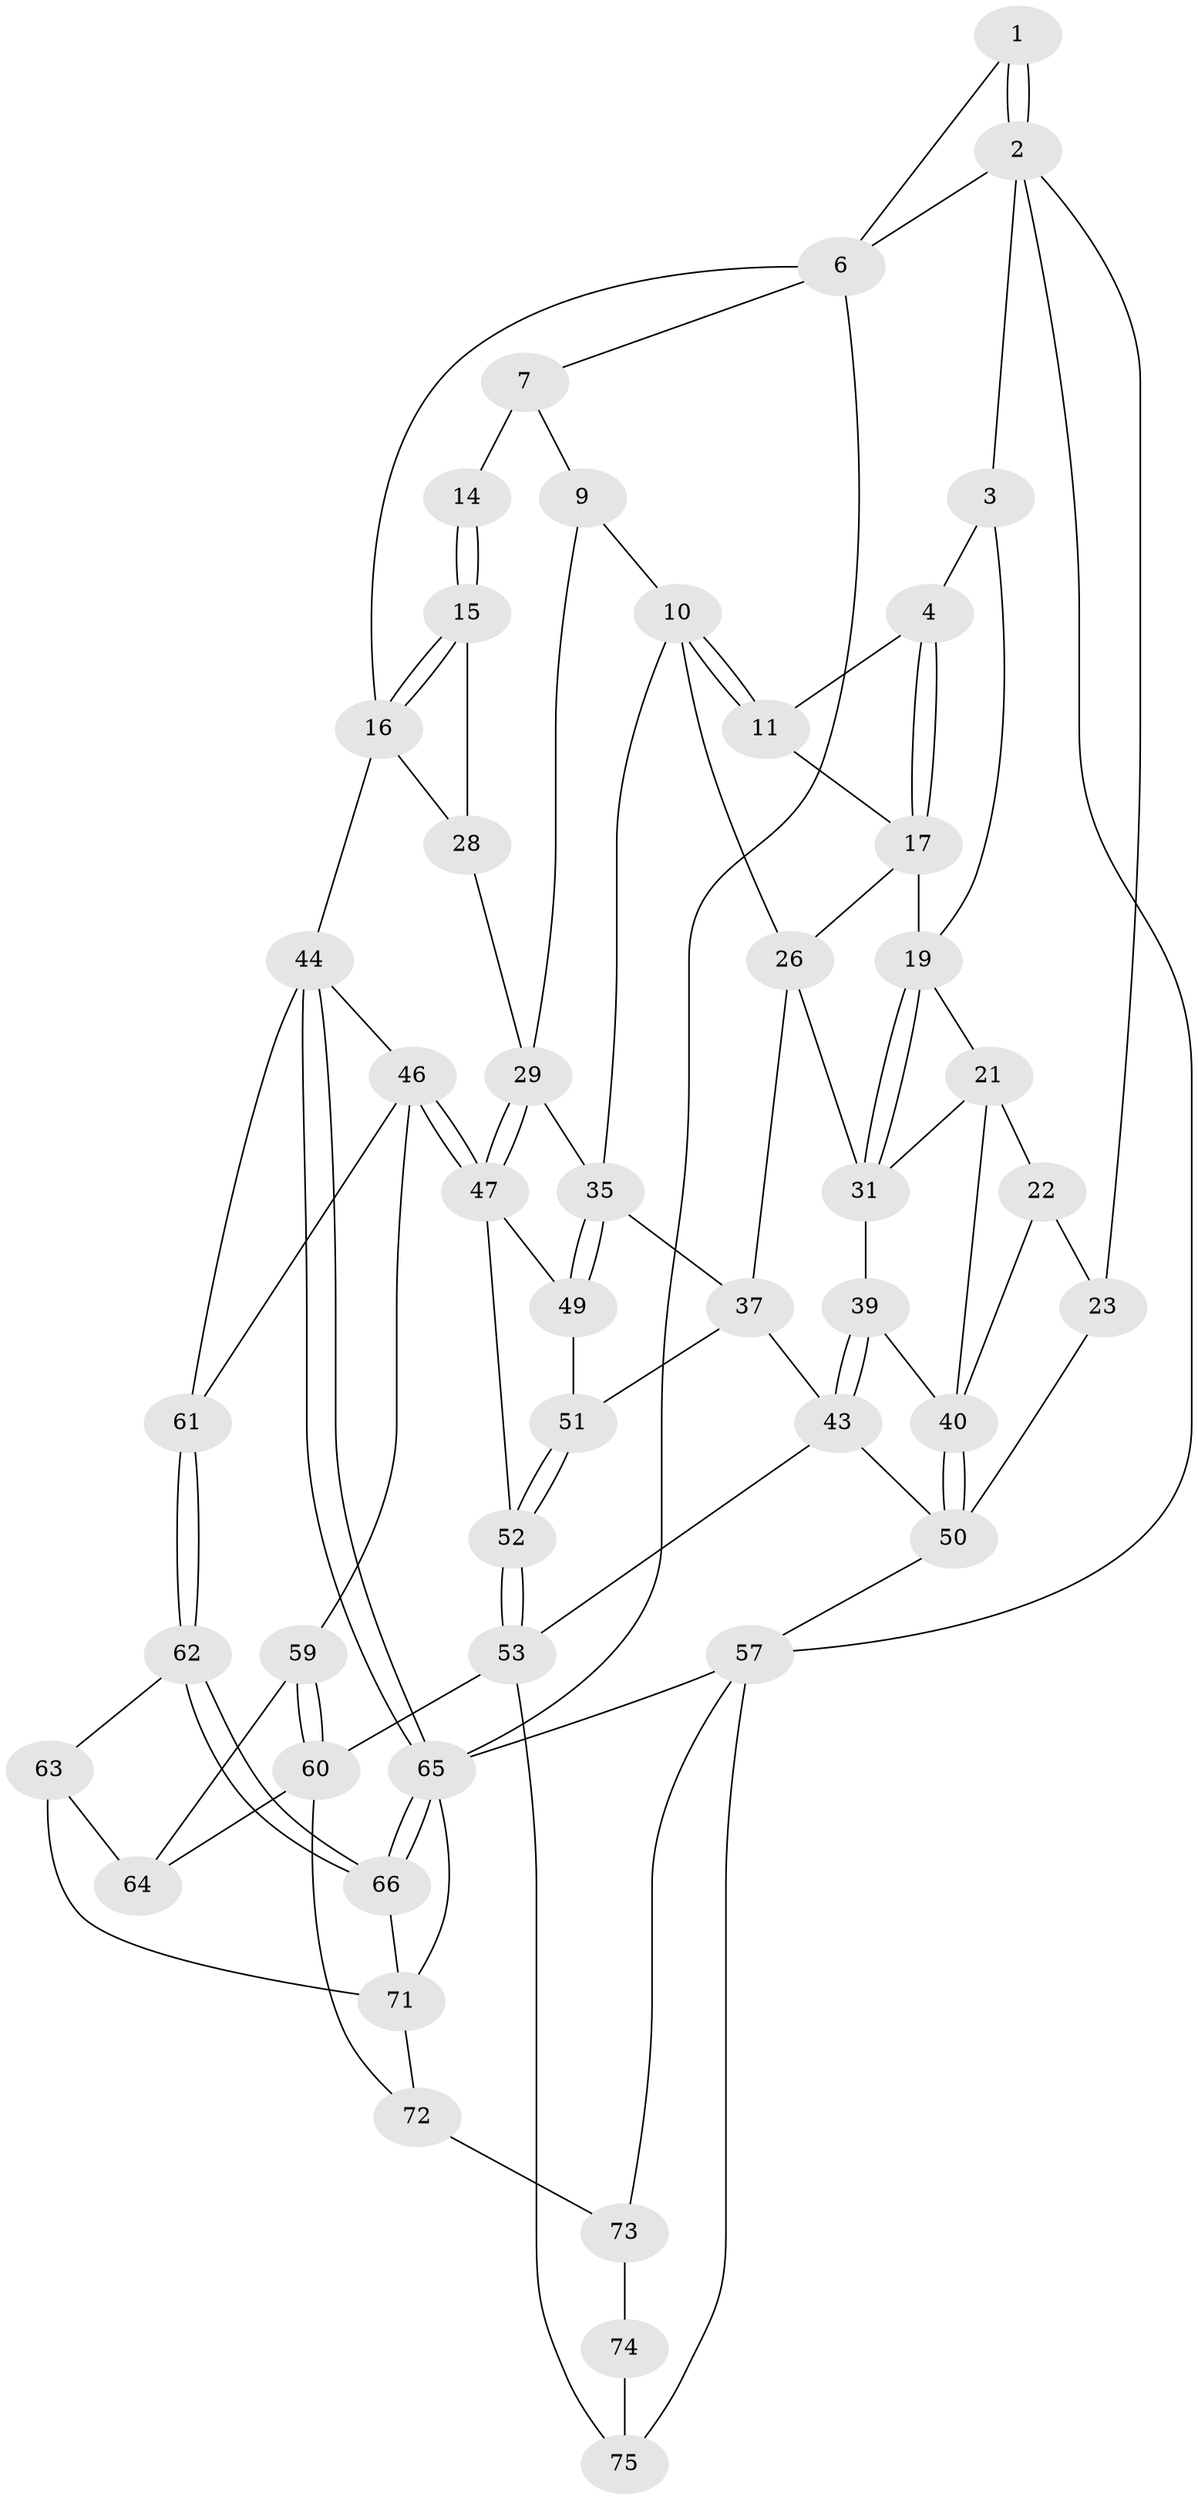 // Generated by graph-tools (version 1.1) at 2025/52/02/27/25 19:52:39]
// undirected, 48 vertices, 102 edges
graph export_dot {
graph [start="1"]
  node [color=gray90,style=filled];
  1 [pos="+0.44018012535510437+0"];
  2 [pos="+0+0",super="+13"];
  3 [pos="+0.2259713927417235+0.085949245323418"];
  4 [pos="+0.3587709401825671+0.026613967651543946",super="+5"];
  6 [pos="+0.7328793847569595+0",super="+12"];
  7 [pos="+0.7352416988462944+0",super="+8"];
  9 [pos="+0.6313399476695472+0.1767898792656368"];
  10 [pos="+0.5615235846215937+0.17460020209653795",super="+25"];
  11 [pos="+0.5156797603150409+0.1206650824194476"];
  14 [pos="+0.8654536831669474+0.0888915089724303",super="+24"];
  15 [pos="+1+0.15031191649517298",super="+27"];
  16 [pos="+1+0.15736515548976596",super="+38"];
  17 [pos="+0.3740070357295208+0.1252498329132966",super="+18"];
  19 [pos="+0.34141560256746545+0.20711867520953361",super="+20"];
  21 [pos="+0.14936966902792262+0.204068214073146",super="+32"];
  22 [pos="+0+0.16797506014510347"];
  23 [pos="+0+0.13291097129897944"];
  26 [pos="+0.42123245122850483+0.250186536123607",super="+33"];
  28 [pos="+0.8376963507353518+0.2894511095034699"];
  29 [pos="+0.7456519446272855+0.3307623392350295",super="+30"];
  31 [pos="+0.31194160884044503+0.262968632025707",super="+34"];
  35 [pos="+0.603152517288823+0.402846390769316",super="+36"];
  37 [pos="+0.44118262362487437+0.4316411912734225",super="+42"];
  39 [pos="+0.2214937045167988+0.48212814034761653"];
  40 [pos="+0.2151617423223187+0.4762643885652236",super="+41"];
  43 [pos="+0.2679562961493674+0.5568746896356049",super="+55"];
  44 [pos="+1+0.512149184600379",super="+45"];
  46 [pos="+0.8365118462130423+0.5477732638220018",super="+58"];
  47 [pos="+0.833488082872377+0.5465339868846933",super="+48"];
  49 [pos="+0.6107365957291585+0.4416772062847263"];
  50 [pos="+0+0.47048113675976166",super="+56"];
  51 [pos="+0.5273581508381688+0.5540312068892467"];
  52 [pos="+0.5853288515343507+0.690809457996472"];
  53 [pos="+0.5779847482541054+0.7230654750034307",super="+54"];
  57 [pos="+0+1",super="+77"];
  59 [pos="+0.7589939165435978+0.7444262112925436"];
  60 [pos="+0.6119017231716908+0.7665370111146724",super="+69"];
  61 [pos="+0.9401638893091737+0.7242709165890514"];
  62 [pos="+0.9114918518309247+0.7805712225861153"];
  63 [pos="+0.8776233832746557+0.7950506179932494",super="+70"];
  64 [pos="+0.7998169936843631+0.7825454185889993",super="+68"];
  65 [pos="+1+1",super="+67"];
  66 [pos="+0.9342436697901275+0.8164628132875109"];
  71 [pos="+0.8310088778011466+1",super="+78"];
  72 [pos="+0.609139006712722+0.8094209621757248",super="+79"];
  73 [pos="+0.4796911549427973+0.9323262601100746",super="+80"];
  74 [pos="+0.4443153418924977+0.9055731261019626"];
  75 [pos="+0.3495776233618145+0.8019361515239448",super="+76"];
  1 -- 2;
  1 -- 2;
  1 -- 6;
  2 -- 3;
  2 -- 57;
  2 -- 23;
  2 -- 6;
  3 -- 4;
  3 -- 19;
  4 -- 17;
  4 -- 17;
  4 -- 11;
  6 -- 7;
  6 -- 16;
  6 -- 65;
  7 -- 14 [weight=2];
  7 -- 9;
  9 -- 10;
  9 -- 29;
  10 -- 11;
  10 -- 11;
  10 -- 35;
  10 -- 26;
  11 -- 17;
  14 -- 15 [weight=2];
  14 -- 15;
  15 -- 16;
  15 -- 16;
  15 -- 28;
  16 -- 28;
  16 -- 44;
  17 -- 26;
  17 -- 19;
  19 -- 31;
  19 -- 31;
  19 -- 21;
  21 -- 22;
  21 -- 40;
  21 -- 31;
  22 -- 23;
  22 -- 40;
  23 -- 50;
  26 -- 37;
  26 -- 31;
  28 -- 29;
  29 -- 47;
  29 -- 47;
  29 -- 35;
  31 -- 39;
  35 -- 49;
  35 -- 49;
  35 -- 37;
  37 -- 43;
  37 -- 51;
  39 -- 40;
  39 -- 43;
  39 -- 43;
  40 -- 50;
  40 -- 50;
  43 -- 53;
  43 -- 50;
  44 -- 65;
  44 -- 65;
  44 -- 61;
  44 -- 46;
  46 -- 47;
  46 -- 47;
  46 -- 59;
  46 -- 61;
  47 -- 49;
  47 -- 52;
  49 -- 51;
  50 -- 57;
  51 -- 52;
  51 -- 52;
  52 -- 53;
  52 -- 53;
  53 -- 60;
  53 -- 75;
  57 -- 65;
  57 -- 75;
  57 -- 73;
  59 -- 60;
  59 -- 60;
  59 -- 64;
  60 -- 72;
  60 -- 64;
  61 -- 62;
  61 -- 62;
  62 -- 63;
  62 -- 66;
  62 -- 66;
  63 -- 64 [weight=2];
  63 -- 71;
  65 -- 66;
  65 -- 66;
  65 -- 71;
  66 -- 71;
  71 -- 72;
  72 -- 73 [weight=2];
  73 -- 74;
  74 -- 75 [weight=2];
}
